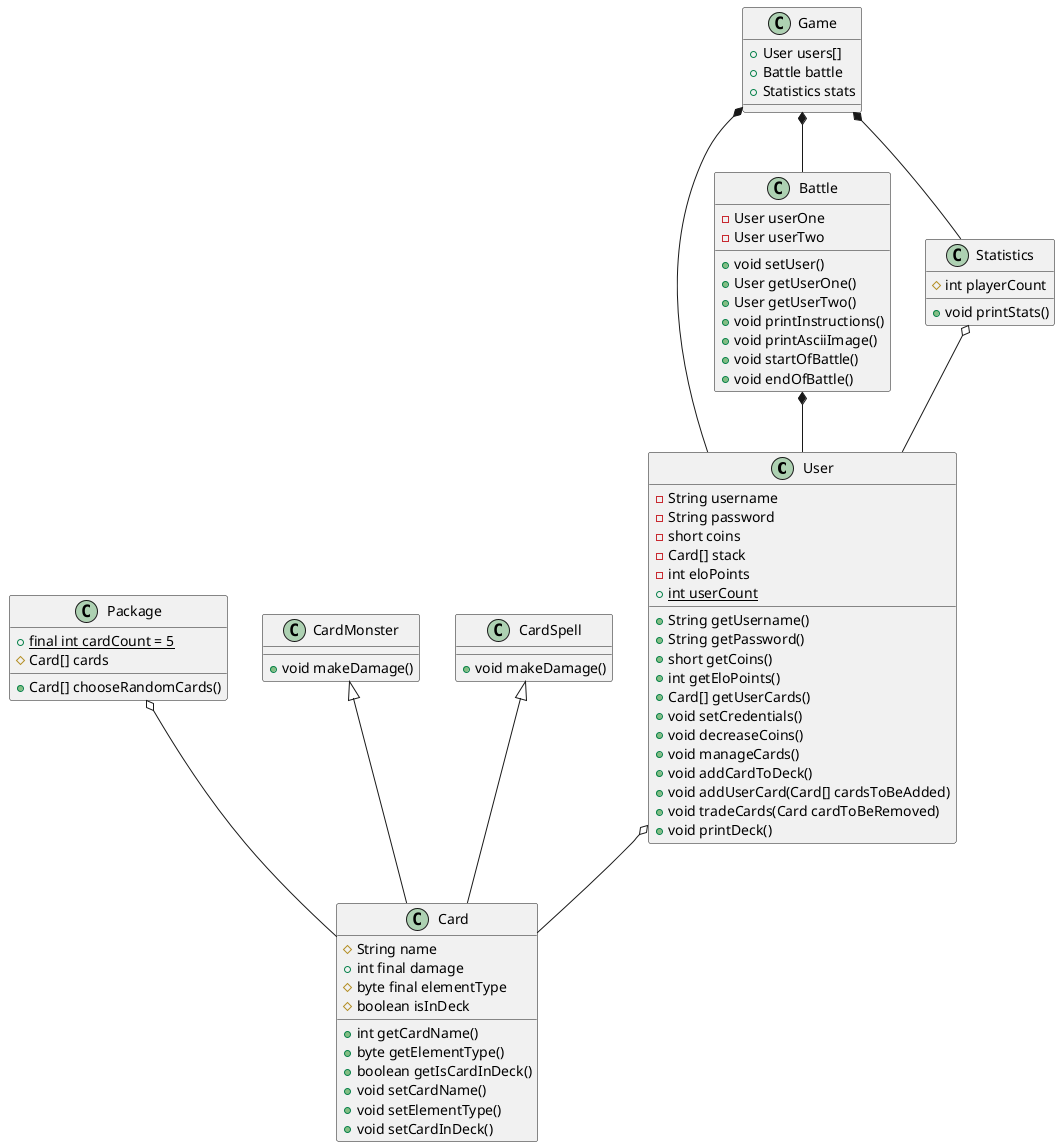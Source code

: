 @startuml
class User
{
    -String username
    -String password
    -short coins
    -Card[] stack
    -int eloPoints
    +{static} int userCount
    +String getUsername()
    +String getPassword()
    +short getCoins()
    +int getEloPoints()
    +Card[] getUserCards()
    +void setCredentials()
    +void decreaseCoins()
    +void manageCards()
    +void addCardToDeck()
    +void addUserCard(Card[] cardsToBeAdded)
    +void tradeCards(Card cardToBeRemoved)
    +void printDeck()
}
class Package
{
    +{static} final int cardCount = 5
    #Card[] cards
    +Card[] chooseRandomCards()
}
class Card
{
    #String name
    +int final damage
    #byte final elementType
    #boolean isInDeck
    +int getCardName()
    +byte getElementType()
    +boolean getIsCardInDeck()
    +void setCardName()
    +void setElementType()
    +void setCardInDeck()
}
class CardMonster
{
    +void makeDamage()
}
class CardSpell
{
    +void makeDamage()
}
class Battle
{
    -User userOne
    -User userTwo
    +void setUser()
    +User getUserOne()
    +User getUserTwo()
    +void printInstructions()
    +void printAsciiImage()
    +void startOfBattle()
    +void endOfBattle()
}
class Game
{
    +User users[]
    +Battle battle
    +Statistics stats
}
class Statistics
{
    #int playerCount
    +void printStats()
}

CardMonster <|-- Card
CardSpell <|-- Card
User o-- Card
Game *-- Battle
Game *-- Statistics
Game *-- User
Package o-- Card
Battle *-- User
Statistics o-- User
@enduml